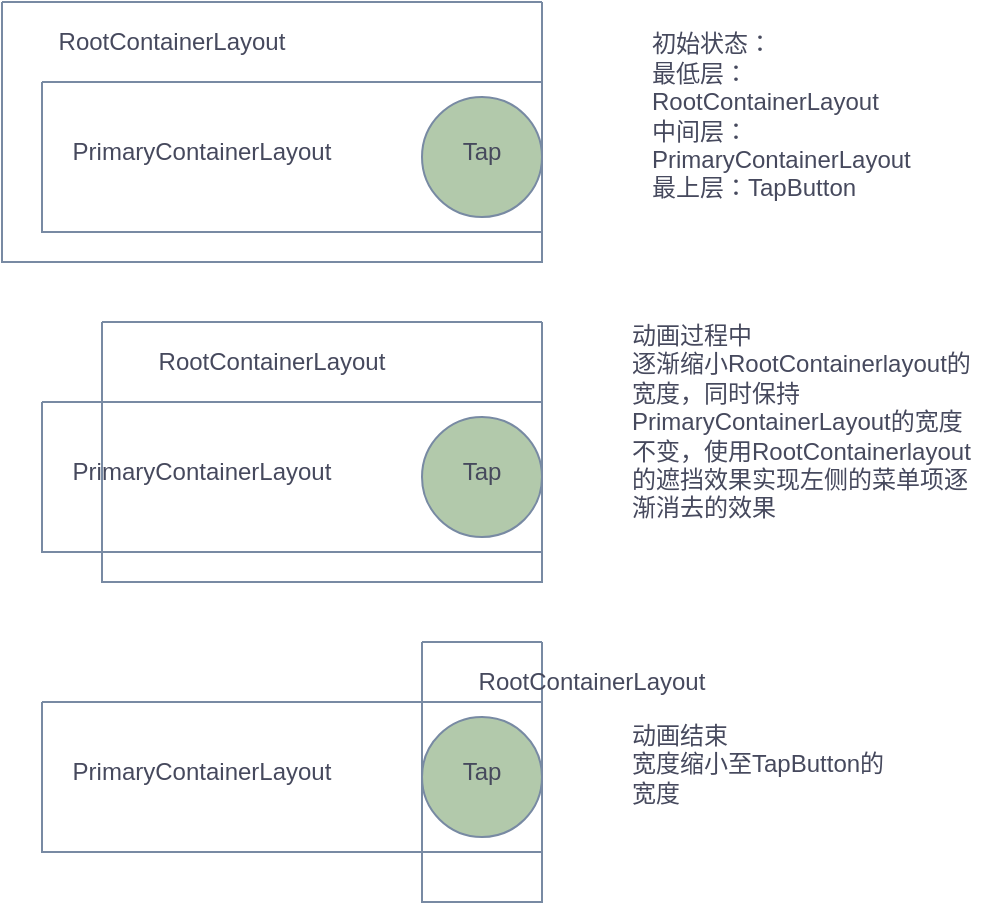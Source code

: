 <mxfile version="15.7.4" type="github">
  <diagram id="KFFzcneVvBsyENHyXfAi" name="Page-1">
    <mxGraphModel dx="857" dy="564" grid="1" gridSize="10" guides="1" tooltips="1" connect="1" arrows="1" fold="1" page="1" pageScale="1" pageWidth="827" pageHeight="1169" math="0" shadow="0">
      <root>
        <mxCell id="0" />
        <mxCell id="1" parent="0" />
        <mxCell id="N4xzAzL_X3gvRXvn4Dn4-2" value="" style="swimlane;startSize=0;fillColor=#B2C9AB;strokeColor=#788AA3;fontColor=#46495D;" vertex="1" parent="1">
          <mxGeometry x="40" y="90" width="270" height="130" as="geometry" />
        </mxCell>
        <mxCell id="N4xzAzL_X3gvRXvn4Dn4-5" value="RootContainerLayout" style="text;html=1;strokeColor=none;fillColor=none;align=center;verticalAlign=middle;whiteSpace=wrap;rounded=0;fontColor=#46495D;" vertex="1" parent="N4xzAzL_X3gvRXvn4Dn4-2">
          <mxGeometry x="20" width="130" height="40" as="geometry" />
        </mxCell>
        <mxCell id="N4xzAzL_X3gvRXvn4Dn4-3" value="" style="swimlane;startSize=0;fillColor=#B2C9AB;strokeColor=#788AA3;fontColor=#46495D;" vertex="1" parent="N4xzAzL_X3gvRXvn4Dn4-2">
          <mxGeometry x="20" y="40" width="250" height="75" as="geometry" />
        </mxCell>
        <mxCell id="N4xzAzL_X3gvRXvn4Dn4-6" value="PrimaryContainerLayout" style="text;html=1;strokeColor=none;fillColor=none;align=center;verticalAlign=middle;whiteSpace=wrap;rounded=0;fontColor=#46495D;" vertex="1" parent="N4xzAzL_X3gvRXvn4Dn4-3">
          <mxGeometry x="50" y="20" width="60" height="30" as="geometry" />
        </mxCell>
        <mxCell id="N4xzAzL_X3gvRXvn4Dn4-7" value="" style="ellipse;whiteSpace=wrap;html=1;aspect=fixed;fillColor=#B2C9AB;strokeColor=#788AA3;fontColor=#46495D;" vertex="1" parent="N4xzAzL_X3gvRXvn4Dn4-3">
          <mxGeometry x="190" y="7.5" width="60" height="60" as="geometry" />
        </mxCell>
        <mxCell id="N4xzAzL_X3gvRXvn4Dn4-8" value="Tap" style="text;html=1;strokeColor=none;fillColor=none;align=center;verticalAlign=middle;whiteSpace=wrap;rounded=0;fontColor=#46495D;" vertex="1" parent="N4xzAzL_X3gvRXvn4Dn4-3">
          <mxGeometry x="190" y="20" width="60" height="30" as="geometry" />
        </mxCell>
        <mxCell id="N4xzAzL_X3gvRXvn4Dn4-4" style="edgeStyle=orthogonalEdgeStyle;rounded=0;orthogonalLoop=1;jettySize=auto;html=1;exitX=0.5;exitY=1;exitDx=0;exitDy=0;strokeColor=#788AA3;fontColor=#46495D;" edge="1" parent="N4xzAzL_X3gvRXvn4Dn4-2" source="N4xzAzL_X3gvRXvn4Dn4-3" target="N4xzAzL_X3gvRXvn4Dn4-3">
          <mxGeometry relative="1" as="geometry" />
        </mxCell>
        <mxCell id="N4xzAzL_X3gvRXvn4Dn4-9" value="" style="swimlane;startSize=0;fillColor=#B2C9AB;strokeColor=#788AA3;fontColor=#46495D;" vertex="1" parent="1">
          <mxGeometry x="90" y="250" width="220" height="130" as="geometry" />
        </mxCell>
        <mxCell id="N4xzAzL_X3gvRXvn4Dn4-10" value="RootContainerLayout" style="text;html=1;strokeColor=none;fillColor=none;align=center;verticalAlign=middle;whiteSpace=wrap;rounded=0;fontColor=#46495D;" vertex="1" parent="N4xzAzL_X3gvRXvn4Dn4-9">
          <mxGeometry x="20" width="130" height="40" as="geometry" />
        </mxCell>
        <mxCell id="N4xzAzL_X3gvRXvn4Dn4-11" value="" style="swimlane;startSize=0;fillColor=#B2C9AB;strokeColor=#788AA3;fontColor=#46495D;" vertex="1" parent="N4xzAzL_X3gvRXvn4Dn4-9">
          <mxGeometry x="-30" y="40" width="250" height="75" as="geometry" />
        </mxCell>
        <mxCell id="N4xzAzL_X3gvRXvn4Dn4-12" value="PrimaryContainerLayout" style="text;html=1;strokeColor=none;fillColor=none;align=center;verticalAlign=middle;whiteSpace=wrap;rounded=0;fontColor=#46495D;" vertex="1" parent="N4xzAzL_X3gvRXvn4Dn4-11">
          <mxGeometry x="50" y="20" width="60" height="30" as="geometry" />
        </mxCell>
        <mxCell id="N4xzAzL_X3gvRXvn4Dn4-13" value="" style="ellipse;whiteSpace=wrap;html=1;aspect=fixed;fillColor=#B2C9AB;strokeColor=#788AA3;fontColor=#46495D;" vertex="1" parent="N4xzAzL_X3gvRXvn4Dn4-11">
          <mxGeometry x="190" y="7.5" width="60" height="60" as="geometry" />
        </mxCell>
        <mxCell id="N4xzAzL_X3gvRXvn4Dn4-14" value="Tap" style="text;html=1;strokeColor=none;fillColor=none;align=center;verticalAlign=middle;whiteSpace=wrap;rounded=0;fontColor=#46495D;" vertex="1" parent="N4xzAzL_X3gvRXvn4Dn4-11">
          <mxGeometry x="190" y="20" width="60" height="30" as="geometry" />
        </mxCell>
        <mxCell id="N4xzAzL_X3gvRXvn4Dn4-15" style="edgeStyle=orthogonalEdgeStyle;rounded=0;orthogonalLoop=1;jettySize=auto;html=1;exitX=0.5;exitY=1;exitDx=0;exitDy=0;strokeColor=#788AA3;fontColor=#46495D;" edge="1" parent="N4xzAzL_X3gvRXvn4Dn4-9" source="N4xzAzL_X3gvRXvn4Dn4-11" target="N4xzAzL_X3gvRXvn4Dn4-11">
          <mxGeometry relative="1" as="geometry" />
        </mxCell>
        <mxCell id="N4xzAzL_X3gvRXvn4Dn4-16" value="" style="swimlane;startSize=0;fillColor=#B2C9AB;strokeColor=#788AA3;fontColor=#46495D;" vertex="1" parent="1">
          <mxGeometry x="250" y="410" width="60" height="130" as="geometry" />
        </mxCell>
        <mxCell id="N4xzAzL_X3gvRXvn4Dn4-17" value="RootContainerLayout" style="text;html=1;strokeColor=none;fillColor=none;align=center;verticalAlign=middle;whiteSpace=wrap;rounded=0;fontColor=#46495D;" vertex="1" parent="N4xzAzL_X3gvRXvn4Dn4-16">
          <mxGeometry x="20" width="130" height="40" as="geometry" />
        </mxCell>
        <mxCell id="N4xzAzL_X3gvRXvn4Dn4-18" value="" style="swimlane;startSize=0;fillColor=#B2C9AB;strokeColor=#788AA3;fontColor=#46495D;" vertex="1" parent="1">
          <mxGeometry x="60" y="440" width="250" height="75" as="geometry" />
        </mxCell>
        <mxCell id="N4xzAzL_X3gvRXvn4Dn4-19" value="PrimaryContainerLayout" style="text;html=1;strokeColor=none;fillColor=none;align=center;verticalAlign=middle;whiteSpace=wrap;rounded=0;fontColor=#46495D;" vertex="1" parent="N4xzAzL_X3gvRXvn4Dn4-18">
          <mxGeometry x="50" y="20" width="60" height="30" as="geometry" />
        </mxCell>
        <mxCell id="N4xzAzL_X3gvRXvn4Dn4-20" value="" style="ellipse;whiteSpace=wrap;html=1;aspect=fixed;fillColor=#B2C9AB;strokeColor=#788AA3;fontColor=#46495D;" vertex="1" parent="N4xzAzL_X3gvRXvn4Dn4-18">
          <mxGeometry x="190" y="7.5" width="60" height="60" as="geometry" />
        </mxCell>
        <mxCell id="N4xzAzL_X3gvRXvn4Dn4-21" value="Tap" style="text;html=1;strokeColor=none;fillColor=none;align=center;verticalAlign=middle;whiteSpace=wrap;rounded=0;fontColor=#46495D;" vertex="1" parent="N4xzAzL_X3gvRXvn4Dn4-18">
          <mxGeometry x="190" y="20" width="60" height="30" as="geometry" />
        </mxCell>
        <mxCell id="N4xzAzL_X3gvRXvn4Dn4-22" style="edgeStyle=orthogonalEdgeStyle;rounded=0;orthogonalLoop=1;jettySize=auto;html=1;exitX=0.5;exitY=1;exitDx=0;exitDy=0;strokeColor=#788AA3;fontColor=#46495D;" edge="1" parent="1" source="N4xzAzL_X3gvRXvn4Dn4-18" target="N4xzAzL_X3gvRXvn4Dn4-18">
          <mxGeometry relative="1" as="geometry" />
        </mxCell>
        <mxCell id="N4xzAzL_X3gvRXvn4Dn4-23" value="&lt;br&gt;初始状态：&lt;br&gt;最低层：RootContainerLayout&lt;br&gt;中间层：PrimaryContainerLayout&lt;br&gt;最上层：TapButton" style="text;html=1;strokeColor=none;fillColor=none;spacing=5;spacingTop=-20;whiteSpace=wrap;overflow=hidden;rounded=0;sketch=0;fontColor=#46495D;" vertex="1" parent="1">
          <mxGeometry x="360" y="100" width="160" height="100" as="geometry" />
        </mxCell>
        <mxCell id="N4xzAzL_X3gvRXvn4Dn4-24" value="动画过程中&lt;br&gt;逐渐缩小RootContainerlayout的宽度，同时保持PrimaryContainerLayout的宽度不变，使用RootContainerlayout的遮挡效果实现左侧的菜单项逐渐消去的效果" style="text;html=1;strokeColor=none;fillColor=none;spacing=5;spacingTop=-20;whiteSpace=wrap;overflow=hidden;rounded=0;sketch=0;fontColor=#46495D;" vertex="1" parent="1">
          <mxGeometry x="350" y="260" width="180" height="110" as="geometry" />
        </mxCell>
        <mxCell id="N4xzAzL_X3gvRXvn4Dn4-25" value="动画结束&lt;br&gt;宽度缩小至TapButton的宽度" style="text;html=1;strokeColor=none;fillColor=none;spacing=5;spacingTop=-20;whiteSpace=wrap;overflow=hidden;rounded=0;sketch=0;fontColor=#46495D;" vertex="1" parent="1">
          <mxGeometry x="350" y="460" width="140" height="50" as="geometry" />
        </mxCell>
      </root>
    </mxGraphModel>
  </diagram>
</mxfile>
